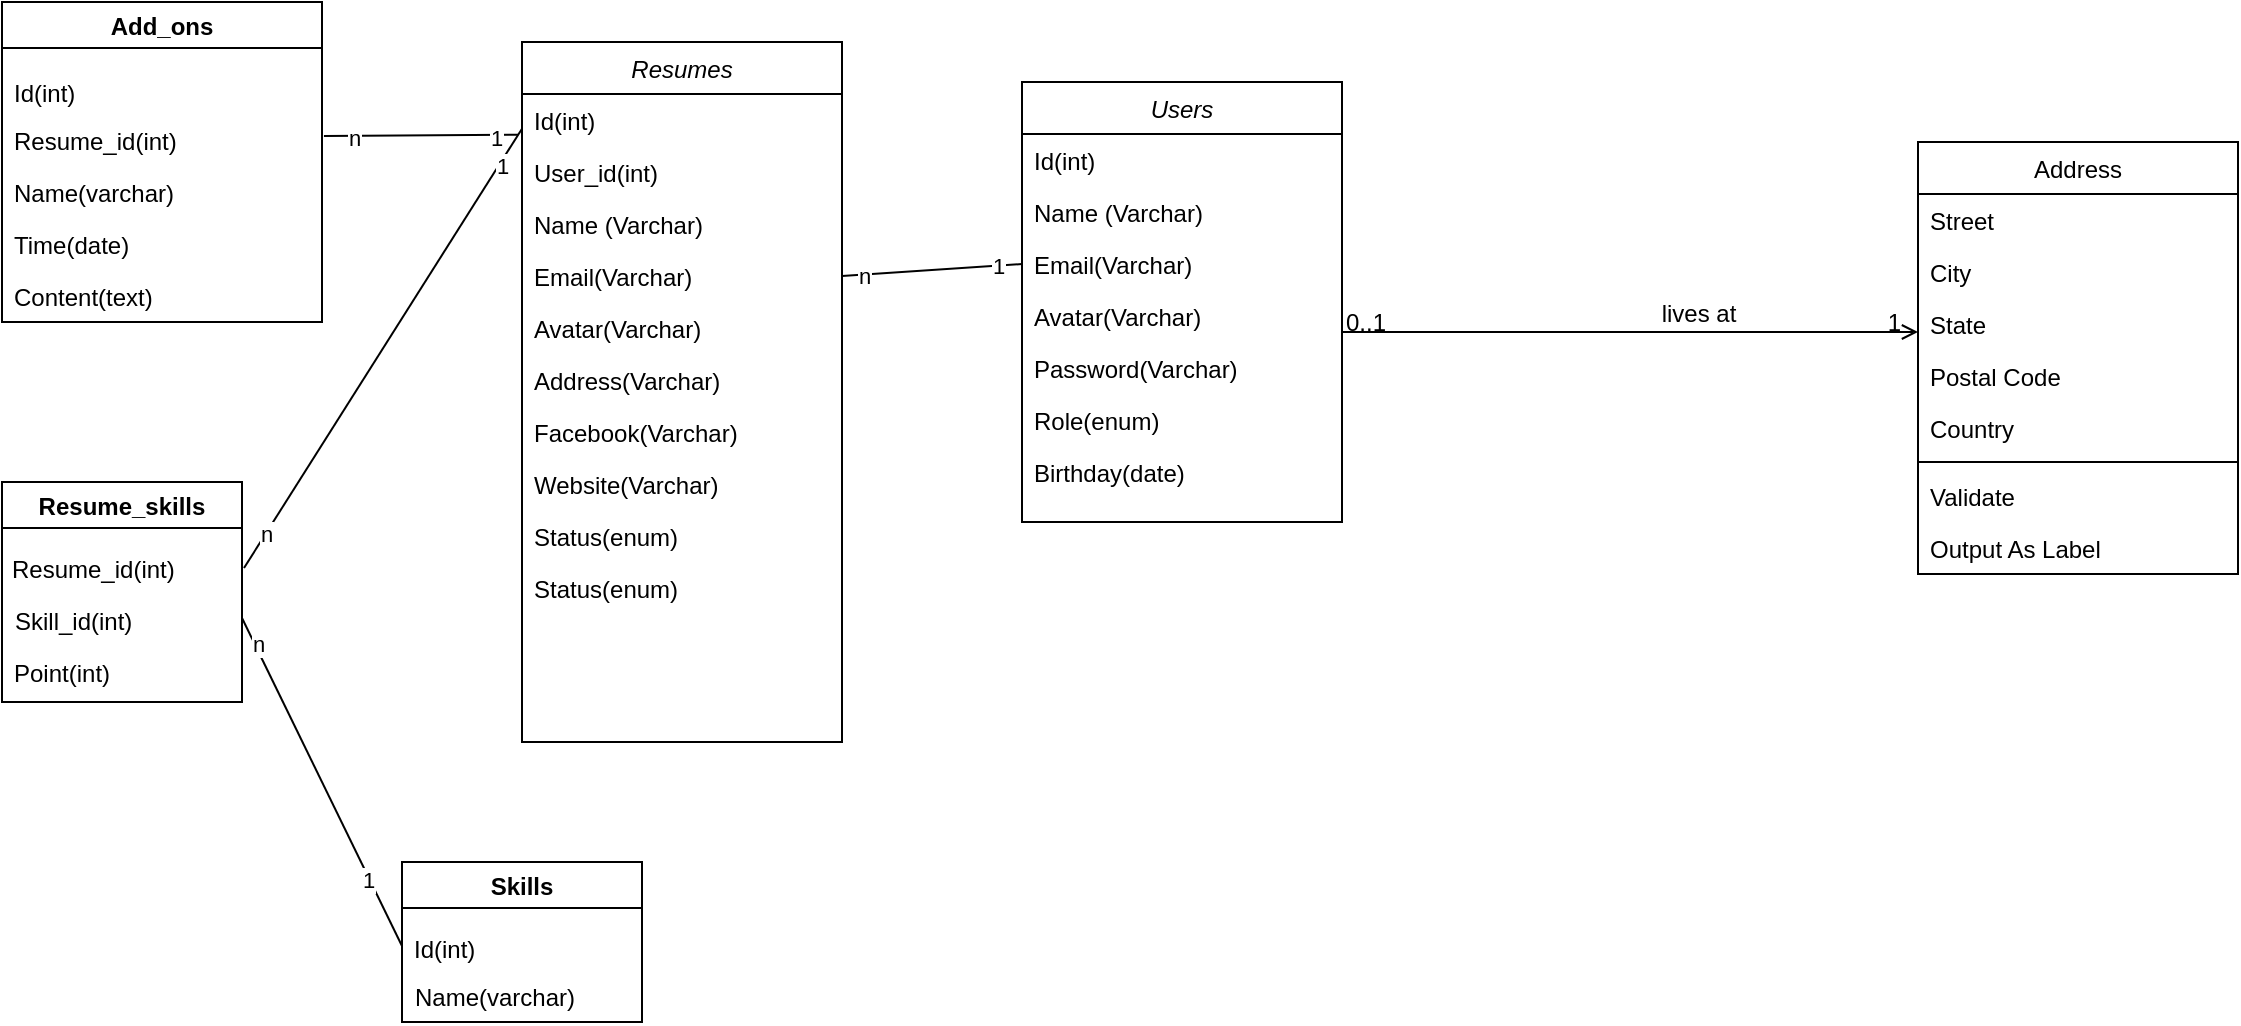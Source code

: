 <mxfile version="14.1.6" type="github">
  <diagram id="C5RBs43oDa-KdzZeNtuy" name="Page-1">
    <mxGraphModel dx="1277" dy="258" grid="1" gridSize="10" guides="1" tooltips="1" connect="1" arrows="1" fold="1" page="1" pageScale="1" pageWidth="827" pageHeight="1169" math="0" shadow="0">
      <root>
        <mxCell id="WIyWlLk6GJQsqaUBKTNV-0" />
        <mxCell id="WIyWlLk6GJQsqaUBKTNV-1" parent="WIyWlLk6GJQsqaUBKTNV-0" />
        <mxCell id="zkfFHV4jXpPFQw0GAbJ--0" value="Users" style="swimlane;fontStyle=2;align=center;verticalAlign=top;childLayout=stackLayout;horizontal=1;startSize=26;horizontalStack=0;resizeParent=1;resizeLast=0;collapsible=1;marginBottom=0;rounded=0;shadow=0;strokeWidth=1;" parent="WIyWlLk6GJQsqaUBKTNV-1" vertex="1">
          <mxGeometry x="60" y="90" width="160" height="220" as="geometry">
            <mxRectangle x="60" y="90" width="160" height="26" as="alternateBounds" />
          </mxGeometry>
        </mxCell>
        <mxCell id="h05c_IolbolMF5R1GUw5-21" value="Id(int)" style="text;align=left;verticalAlign=top;spacingLeft=4;spacingRight=4;overflow=hidden;rotatable=0;points=[[0,0.5],[1,0.5]];portConstraint=eastwest;" vertex="1" parent="zkfFHV4jXpPFQw0GAbJ--0">
          <mxGeometry y="26" width="160" height="26" as="geometry" />
        </mxCell>
        <mxCell id="zkfFHV4jXpPFQw0GAbJ--1" value="Name (Varchar)" style="text;align=left;verticalAlign=top;spacingLeft=4;spacingRight=4;overflow=hidden;rotatable=0;points=[[0,0.5],[1,0.5]];portConstraint=eastwest;" parent="zkfFHV4jXpPFQw0GAbJ--0" vertex="1">
          <mxGeometry y="52" width="160" height="26" as="geometry" />
        </mxCell>
        <mxCell id="zkfFHV4jXpPFQw0GAbJ--3" value="Email(Varchar)" style="text;align=left;verticalAlign=top;spacingLeft=4;spacingRight=4;overflow=hidden;rotatable=0;points=[[0,0.5],[1,0.5]];portConstraint=eastwest;rounded=0;shadow=0;html=0;" parent="zkfFHV4jXpPFQw0GAbJ--0" vertex="1">
          <mxGeometry y="78" width="160" height="26" as="geometry" />
        </mxCell>
        <mxCell id="zkfFHV4jXpPFQw0GAbJ--2" value="Avatar(Varchar)" style="text;align=left;verticalAlign=top;spacingLeft=4;spacingRight=4;overflow=hidden;rotatable=0;points=[[0,0.5],[1,0.5]];portConstraint=eastwest;rounded=0;shadow=0;html=0;" parent="zkfFHV4jXpPFQw0GAbJ--0" vertex="1">
          <mxGeometry y="104" width="160" height="26" as="geometry" />
        </mxCell>
        <mxCell id="zkfFHV4jXpPFQw0GAbJ--5" value="Password(Varchar)" style="text;align=left;verticalAlign=top;spacingLeft=4;spacingRight=4;overflow=hidden;rotatable=0;points=[[0,0.5],[1,0.5]];portConstraint=eastwest;" parent="zkfFHV4jXpPFQw0GAbJ--0" vertex="1">
          <mxGeometry y="130" width="160" height="26" as="geometry" />
        </mxCell>
        <mxCell id="h05c_IolbolMF5R1GUw5-18" value="Role(enum)" style="text;align=left;verticalAlign=top;spacingLeft=4;spacingRight=4;overflow=hidden;rotatable=0;points=[[0,0.5],[1,0.5]];portConstraint=eastwest;" vertex="1" parent="zkfFHV4jXpPFQw0GAbJ--0">
          <mxGeometry y="156" width="160" height="26" as="geometry" />
        </mxCell>
        <mxCell id="h05c_IolbolMF5R1GUw5-40" value="Birthday(date)" style="text;align=left;verticalAlign=top;spacingLeft=4;spacingRight=4;overflow=hidden;rotatable=0;points=[[0,0.5],[1,0.5]];portConstraint=eastwest;" vertex="1" parent="zkfFHV4jXpPFQw0GAbJ--0">
          <mxGeometry y="182" width="160" height="26" as="geometry" />
        </mxCell>
        <mxCell id="zkfFHV4jXpPFQw0GAbJ--17" value="Address" style="swimlane;fontStyle=0;align=center;verticalAlign=top;childLayout=stackLayout;horizontal=1;startSize=26;horizontalStack=0;resizeParent=1;resizeLast=0;collapsible=1;marginBottom=0;rounded=0;shadow=0;strokeWidth=1;" parent="WIyWlLk6GJQsqaUBKTNV-1" vertex="1">
          <mxGeometry x="508" y="120" width="160" height="216" as="geometry">
            <mxRectangle x="550" y="140" width="160" height="26" as="alternateBounds" />
          </mxGeometry>
        </mxCell>
        <mxCell id="zkfFHV4jXpPFQw0GAbJ--18" value="Street" style="text;align=left;verticalAlign=top;spacingLeft=4;spacingRight=4;overflow=hidden;rotatable=0;points=[[0,0.5],[1,0.5]];portConstraint=eastwest;" parent="zkfFHV4jXpPFQw0GAbJ--17" vertex="1">
          <mxGeometry y="26" width="160" height="26" as="geometry" />
        </mxCell>
        <mxCell id="zkfFHV4jXpPFQw0GAbJ--19" value="City" style="text;align=left;verticalAlign=top;spacingLeft=4;spacingRight=4;overflow=hidden;rotatable=0;points=[[0,0.5],[1,0.5]];portConstraint=eastwest;rounded=0;shadow=0;html=0;" parent="zkfFHV4jXpPFQw0GAbJ--17" vertex="1">
          <mxGeometry y="52" width="160" height="26" as="geometry" />
        </mxCell>
        <mxCell id="zkfFHV4jXpPFQw0GAbJ--20" value="State" style="text;align=left;verticalAlign=top;spacingLeft=4;spacingRight=4;overflow=hidden;rotatable=0;points=[[0,0.5],[1,0.5]];portConstraint=eastwest;rounded=0;shadow=0;html=0;" parent="zkfFHV4jXpPFQw0GAbJ--17" vertex="1">
          <mxGeometry y="78" width="160" height="26" as="geometry" />
        </mxCell>
        <mxCell id="zkfFHV4jXpPFQw0GAbJ--21" value="Postal Code" style="text;align=left;verticalAlign=top;spacingLeft=4;spacingRight=4;overflow=hidden;rotatable=0;points=[[0,0.5],[1,0.5]];portConstraint=eastwest;rounded=0;shadow=0;html=0;" parent="zkfFHV4jXpPFQw0GAbJ--17" vertex="1">
          <mxGeometry y="104" width="160" height="26" as="geometry" />
        </mxCell>
        <mxCell id="zkfFHV4jXpPFQw0GAbJ--22" value="Country" style="text;align=left;verticalAlign=top;spacingLeft=4;spacingRight=4;overflow=hidden;rotatable=0;points=[[0,0.5],[1,0.5]];portConstraint=eastwest;rounded=0;shadow=0;html=0;" parent="zkfFHV4jXpPFQw0GAbJ--17" vertex="1">
          <mxGeometry y="130" width="160" height="26" as="geometry" />
        </mxCell>
        <mxCell id="zkfFHV4jXpPFQw0GAbJ--23" value="" style="line;html=1;strokeWidth=1;align=left;verticalAlign=middle;spacingTop=-1;spacingLeft=3;spacingRight=3;rotatable=0;labelPosition=right;points=[];portConstraint=eastwest;" parent="zkfFHV4jXpPFQw0GAbJ--17" vertex="1">
          <mxGeometry y="156" width="160" height="8" as="geometry" />
        </mxCell>
        <mxCell id="zkfFHV4jXpPFQw0GAbJ--24" value="Validate" style="text;align=left;verticalAlign=top;spacingLeft=4;spacingRight=4;overflow=hidden;rotatable=0;points=[[0,0.5],[1,0.5]];portConstraint=eastwest;" parent="zkfFHV4jXpPFQw0GAbJ--17" vertex="1">
          <mxGeometry y="164" width="160" height="26" as="geometry" />
        </mxCell>
        <mxCell id="zkfFHV4jXpPFQw0GAbJ--25" value="Output As Label" style="text;align=left;verticalAlign=top;spacingLeft=4;spacingRight=4;overflow=hidden;rotatable=0;points=[[0,0.5],[1,0.5]];portConstraint=eastwest;" parent="zkfFHV4jXpPFQw0GAbJ--17" vertex="1">
          <mxGeometry y="190" width="160" height="26" as="geometry" />
        </mxCell>
        <mxCell id="zkfFHV4jXpPFQw0GAbJ--26" value="" style="endArrow=open;shadow=0;strokeWidth=1;rounded=0;endFill=1;edgeStyle=elbowEdgeStyle;elbow=vertical;" parent="WIyWlLk6GJQsqaUBKTNV-1" source="zkfFHV4jXpPFQw0GAbJ--0" target="zkfFHV4jXpPFQw0GAbJ--17" edge="1">
          <mxGeometry x="0.5" y="41" relative="1" as="geometry">
            <mxPoint x="380" y="192" as="sourcePoint" />
            <mxPoint x="540" y="192" as="targetPoint" />
            <mxPoint x="-40" y="32" as="offset" />
          </mxGeometry>
        </mxCell>
        <mxCell id="zkfFHV4jXpPFQw0GAbJ--27" value="0..1" style="resizable=0;align=left;verticalAlign=bottom;labelBackgroundColor=none;fontSize=12;" parent="zkfFHV4jXpPFQw0GAbJ--26" connectable="0" vertex="1">
          <mxGeometry x="-1" relative="1" as="geometry">
            <mxPoint y="4" as="offset" />
          </mxGeometry>
        </mxCell>
        <mxCell id="zkfFHV4jXpPFQw0GAbJ--28" value="1" style="resizable=0;align=right;verticalAlign=bottom;labelBackgroundColor=none;fontSize=12;" parent="zkfFHV4jXpPFQw0GAbJ--26" connectable="0" vertex="1">
          <mxGeometry x="1" relative="1" as="geometry">
            <mxPoint x="-7" y="4" as="offset" />
          </mxGeometry>
        </mxCell>
        <mxCell id="zkfFHV4jXpPFQw0GAbJ--29" value="lives at" style="text;html=1;resizable=0;points=[];;align=center;verticalAlign=middle;labelBackgroundColor=none;rounded=0;shadow=0;strokeWidth=1;fontSize=12;" parent="zkfFHV4jXpPFQw0GAbJ--26" vertex="1" connectable="0">
          <mxGeometry x="0.5" y="49" relative="1" as="geometry">
            <mxPoint x="-38" y="40" as="offset" />
          </mxGeometry>
        </mxCell>
        <mxCell id="h05c_IolbolMF5R1GUw5-0" value="Untitled Layer" parent="WIyWlLk6GJQsqaUBKTNV-0" />
        <mxCell id="h05c_IolbolMF5R1GUw5-35" value="" style="edgeStyle=none;rounded=0;orthogonalLoop=1;jettySize=auto;html=1;endArrow=none;endFill=0;exitX=-0.012;exitY=0.782;exitDx=0;exitDy=0;exitPerimeter=0;entryX=1.006;entryY=0.423;entryDx=0;entryDy=0;entryPerimeter=0;align=left;" edge="1" parent="h05c_IolbolMF5R1GUw5-0" source="h05c_IolbolMF5R1GUw5-22" target="h05c_IolbolMF5R1GUw5-31">
          <mxGeometry relative="1" as="geometry">
            <mxPoint x="-200" y="242" as="sourcePoint" />
          </mxGeometry>
        </mxCell>
        <mxCell id="h05c_IolbolMF5R1GUw5-36" value="n" style="edgeLabel;html=1;align=center;verticalAlign=middle;resizable=0;points=[];" vertex="1" connectable="0" parent="h05c_IolbolMF5R1GUw5-35">
          <mxGeometry x="0.693" y="1" relative="1" as="geometry">
            <mxPoint as="offset" />
          </mxGeometry>
        </mxCell>
        <mxCell id="h05c_IolbolMF5R1GUw5-37" value="1" style="edgeLabel;html=1;align=center;verticalAlign=middle;resizable=0;points=[];" vertex="1" connectable="0" parent="h05c_IolbolMF5R1GUw5-35">
          <mxGeometry x="-0.761" y="1" relative="1" as="geometry">
            <mxPoint as="offset" />
          </mxGeometry>
        </mxCell>
        <mxCell id="h05c_IolbolMF5R1GUw5-9" value="Resumes" style="swimlane;fontStyle=2;align=center;verticalAlign=top;childLayout=stackLayout;horizontal=1;startSize=26;horizontalStack=0;resizeParent=1;resizeLast=0;collapsible=1;marginBottom=0;rounded=0;shadow=0;strokeWidth=1;" vertex="1" parent="h05c_IolbolMF5R1GUw5-0">
          <mxGeometry x="-190" y="70" width="160" height="350" as="geometry">
            <mxRectangle x="60" y="90" width="160" height="26" as="alternateBounds" />
          </mxGeometry>
        </mxCell>
        <mxCell id="h05c_IolbolMF5R1GUw5-22" value="Id(int)" style="text;align=left;verticalAlign=top;spacingLeft=4;spacingRight=4;overflow=hidden;rotatable=0;points=[[0,0.5],[1,0.5]];portConstraint=eastwest;" vertex="1" parent="h05c_IolbolMF5R1GUw5-9">
          <mxGeometry y="26" width="160" height="26" as="geometry" />
        </mxCell>
        <mxCell id="h05c_IolbolMF5R1GUw5-13" value="User_id(int)" style="text;align=left;verticalAlign=top;spacingLeft=4;spacingRight=4;overflow=hidden;rotatable=0;points=[[0,0.5],[1,0.5]];portConstraint=eastwest;" vertex="1" parent="h05c_IolbolMF5R1GUw5-9">
          <mxGeometry y="52" width="160" height="26" as="geometry" />
        </mxCell>
        <mxCell id="h05c_IolbolMF5R1GUw5-10" value="Name (Varchar)" style="text;align=left;verticalAlign=top;spacingLeft=4;spacingRight=4;overflow=hidden;rotatable=0;points=[[0,0.5],[1,0.5]];portConstraint=eastwest;" vertex="1" parent="h05c_IolbolMF5R1GUw5-9">
          <mxGeometry y="78" width="160" height="26" as="geometry" />
        </mxCell>
        <mxCell id="h05c_IolbolMF5R1GUw5-11" value="Email(Varchar)" style="text;align=left;verticalAlign=top;spacingLeft=4;spacingRight=4;overflow=hidden;rotatable=0;points=[[0,0.5],[1,0.5]];portConstraint=eastwest;rounded=0;shadow=0;html=0;" vertex="1" parent="h05c_IolbolMF5R1GUw5-9">
          <mxGeometry y="104" width="160" height="26" as="geometry" />
        </mxCell>
        <mxCell id="h05c_IolbolMF5R1GUw5-12" value="Avatar(Varchar)" style="text;align=left;verticalAlign=top;spacingLeft=4;spacingRight=4;overflow=hidden;rotatable=0;points=[[0,0.5],[1,0.5]];portConstraint=eastwest;rounded=0;shadow=0;html=0;" vertex="1" parent="h05c_IolbolMF5R1GUw5-9">
          <mxGeometry y="130" width="160" height="26" as="geometry" />
        </mxCell>
        <mxCell id="h05c_IolbolMF5R1GUw5-23" value="Address(Varchar)" style="text;align=left;verticalAlign=top;spacingLeft=4;spacingRight=4;overflow=hidden;rotatable=0;points=[[0,0.5],[1,0.5]];portConstraint=eastwest;rounded=0;shadow=0;html=0;" vertex="1" parent="h05c_IolbolMF5R1GUw5-9">
          <mxGeometry y="156" width="160" height="26" as="geometry" />
        </mxCell>
        <mxCell id="h05c_IolbolMF5R1GUw5-24" value="Facebook(Varchar)" style="text;align=left;verticalAlign=top;spacingLeft=4;spacingRight=4;overflow=hidden;rotatable=0;points=[[0,0.5],[1,0.5]];portConstraint=eastwest;rounded=0;shadow=0;html=0;" vertex="1" parent="h05c_IolbolMF5R1GUw5-9">
          <mxGeometry y="182" width="160" height="26" as="geometry" />
        </mxCell>
        <mxCell id="h05c_IolbolMF5R1GUw5-25" value="Website(Varchar)" style="text;align=left;verticalAlign=top;spacingLeft=4;spacingRight=4;overflow=hidden;rotatable=0;points=[[0,0.5],[1,0.5]];portConstraint=eastwest;rounded=0;shadow=0;html=0;" vertex="1" parent="h05c_IolbolMF5R1GUw5-9">
          <mxGeometry y="208" width="160" height="26" as="geometry" />
        </mxCell>
        <mxCell id="h05c_IolbolMF5R1GUw5-26" value="Status(enum)" style="text;align=left;verticalAlign=top;spacingLeft=4;spacingRight=4;overflow=hidden;rotatable=0;points=[[0,0.5],[1,0.5]];portConstraint=eastwest;rounded=0;shadow=0;html=0;" vertex="1" parent="h05c_IolbolMF5R1GUw5-9">
          <mxGeometry y="234" width="160" height="26" as="geometry" />
        </mxCell>
        <mxCell id="h05c_IolbolMF5R1GUw5-41" value="Status(enum)" style="text;align=left;verticalAlign=top;spacingLeft=4;spacingRight=4;overflow=hidden;rotatable=0;points=[[0,0.5],[1,0.5]];portConstraint=eastwest;rounded=0;shadow=0;html=0;" vertex="1" parent="h05c_IolbolMF5R1GUw5-9">
          <mxGeometry y="260" width="160" height="26" as="geometry" />
        </mxCell>
        <mxCell id="h05c_IolbolMF5R1GUw5-14" style="rounded=0;orthogonalLoop=1;jettySize=auto;html=1;exitX=1;exitY=0.5;exitDx=0;exitDy=0;entryX=0;entryY=0.5;entryDx=0;entryDy=0;endArrow=none;endFill=0;" edge="1" parent="h05c_IolbolMF5R1GUw5-0" source="h05c_IolbolMF5R1GUw5-11" target="zkfFHV4jXpPFQw0GAbJ--3">
          <mxGeometry relative="1" as="geometry" />
        </mxCell>
        <mxCell id="h05c_IolbolMF5R1GUw5-38" value="n" style="edgeLabel;html=1;align=center;verticalAlign=middle;resizable=0;points=[];" vertex="1" connectable="0" parent="h05c_IolbolMF5R1GUw5-14">
          <mxGeometry x="-0.756" relative="1" as="geometry">
            <mxPoint as="offset" />
          </mxGeometry>
        </mxCell>
        <mxCell id="h05c_IolbolMF5R1GUw5-39" value="1" style="edgeLabel;html=1;align=center;verticalAlign=middle;resizable=0;points=[];" vertex="1" connectable="0" parent="h05c_IolbolMF5R1GUw5-14">
          <mxGeometry x="0.726" relative="1" as="geometry">
            <mxPoint as="offset" />
          </mxGeometry>
        </mxCell>
        <mxCell id="h05c_IolbolMF5R1GUw5-28" value="Add_ons" style="swimlane;" vertex="1" parent="h05c_IolbolMF5R1GUw5-0">
          <mxGeometry x="-450" y="50" width="160" height="160" as="geometry" />
        </mxCell>
        <mxCell id="h05c_IolbolMF5R1GUw5-30" value="Id(int)" style="text;align=left;verticalAlign=top;spacingLeft=4;spacingRight=4;overflow=hidden;rotatable=0;points=[[0,0.5],[1,0.5]];portConstraint=eastwest;rounded=0;shadow=0;html=0;" vertex="1" parent="h05c_IolbolMF5R1GUw5-28">
          <mxGeometry y="32" width="160" height="26" as="geometry" />
        </mxCell>
        <mxCell id="h05c_IolbolMF5R1GUw5-31" value="Resume_id(int)" style="text;align=left;verticalAlign=top;spacingLeft=4;spacingRight=4;overflow=hidden;rotatable=0;points=[[0,0.5],[1,0.5]];portConstraint=eastwest;rounded=0;shadow=0;html=0;" vertex="1" parent="h05c_IolbolMF5R1GUw5-28">
          <mxGeometry y="56" width="160" height="26" as="geometry" />
        </mxCell>
        <mxCell id="h05c_IolbolMF5R1GUw5-32" value="Name(varchar)" style="text;align=left;verticalAlign=top;spacingLeft=4;spacingRight=4;overflow=hidden;rotatable=0;points=[[0,0.5],[1,0.5]];portConstraint=eastwest;rounded=0;shadow=0;html=0;" vertex="1" parent="h05c_IolbolMF5R1GUw5-28">
          <mxGeometry y="82" width="160" height="26" as="geometry" />
        </mxCell>
        <mxCell id="h05c_IolbolMF5R1GUw5-33" value="Time(date)" style="text;align=left;verticalAlign=top;spacingLeft=4;spacingRight=4;overflow=hidden;rotatable=0;points=[[0,0.5],[1,0.5]];portConstraint=eastwest;rounded=0;shadow=0;html=0;" vertex="1" parent="h05c_IolbolMF5R1GUw5-28">
          <mxGeometry y="108" width="160" height="26" as="geometry" />
        </mxCell>
        <mxCell id="h05c_IolbolMF5R1GUw5-34" value="Content(text)" style="text;align=left;verticalAlign=top;spacingLeft=4;spacingRight=4;overflow=hidden;rotatable=0;points=[[0,0.5],[1,0.5]];portConstraint=eastwest;rounded=0;shadow=0;html=0;" vertex="1" parent="h05c_IolbolMF5R1GUw5-28">
          <mxGeometry y="134" width="160" height="26" as="geometry" />
        </mxCell>
        <mxCell id="h05c_IolbolMF5R1GUw5-42" value="Skills" style="swimlane;" vertex="1" parent="h05c_IolbolMF5R1GUw5-0">
          <mxGeometry x="-250" y="480" width="120" height="80" as="geometry" />
        </mxCell>
        <mxCell id="h05c_IolbolMF5R1GUw5-50" value="Id(int)" style="text;align=left;verticalAlign=top;spacingLeft=4;spacingRight=4;overflow=hidden;rotatable=0;points=[[0,0.5],[1,0.5]];portConstraint=eastwest;rounded=0;shadow=0;html=0;" vertex="1" parent="h05c_IolbolMF5R1GUw5-42">
          <mxGeometry y="30" width="119.5" height="24" as="geometry" />
        </mxCell>
        <mxCell id="h05c_IolbolMF5R1GUw5-52" value="Name(varchar)" style="text;align=left;verticalAlign=top;spacingLeft=4;spacingRight=4;overflow=hidden;rotatable=0;points=[[0,0.5],[1,0.5]];portConstraint=eastwest;rounded=0;shadow=0;html=0;" vertex="1" parent="h05c_IolbolMF5R1GUw5-42">
          <mxGeometry x="0.5" y="54" width="119.5" height="24" as="geometry" />
        </mxCell>
        <mxCell id="h05c_IolbolMF5R1GUw5-43" value="Resume_skills" style="swimlane;" vertex="1" parent="h05c_IolbolMF5R1GUw5-0">
          <mxGeometry x="-450" y="290" width="120" height="110" as="geometry" />
        </mxCell>
        <mxCell id="h05c_IolbolMF5R1GUw5-44" value="Resume_id(int)" style="text;align=left;verticalAlign=top;spacingLeft=4;spacingRight=4;overflow=hidden;rotatable=0;points=[[0,0.5],[1,0.5]];portConstraint=eastwest;rounded=0;shadow=0;html=0;" vertex="1" parent="h05c_IolbolMF5R1GUw5-43">
          <mxGeometry x="-1" y="30" width="122" height="26" as="geometry" />
        </mxCell>
        <mxCell id="h05c_IolbolMF5R1GUw5-45" value="Skill_id(int)" style="text;align=left;verticalAlign=top;spacingLeft=4;spacingRight=4;overflow=hidden;rotatable=0;points=[[0,0.5],[1,0.5]];portConstraint=eastwest;rounded=0;shadow=0;html=0;" vertex="1" parent="h05c_IolbolMF5R1GUw5-43">
          <mxGeometry x="0.5" y="56" width="119.5" height="24" as="geometry" />
        </mxCell>
        <mxCell id="h05c_IolbolMF5R1GUw5-46" value="Point(int)" style="text;align=left;verticalAlign=top;spacingLeft=4;spacingRight=4;overflow=hidden;rotatable=0;points=[[0,0.5],[1,0.5]];portConstraint=eastwest;rounded=0;shadow=0;html=0;" vertex="1" parent="h05c_IolbolMF5R1GUw5-43">
          <mxGeometry y="82" width="122" height="26" as="geometry" />
        </mxCell>
        <mxCell id="h05c_IolbolMF5R1GUw5-47" style="edgeStyle=none;rounded=0;orthogonalLoop=1;jettySize=auto;html=1;endArrow=none;endFill=0;entryX=1;entryY=0.5;entryDx=0;entryDy=0;exitX=0;exitY=0.667;exitDx=0;exitDy=0;exitPerimeter=0;" edge="1" parent="h05c_IolbolMF5R1GUw5-0" source="h05c_IolbolMF5R1GUw5-22" target="h05c_IolbolMF5R1GUw5-44">
          <mxGeometry relative="1" as="geometry" />
        </mxCell>
        <mxCell id="h05c_IolbolMF5R1GUw5-48" value="1" style="edgeLabel;html=1;align=center;verticalAlign=middle;resizable=0;points=[];" vertex="1" connectable="0" parent="h05c_IolbolMF5R1GUw5-47">
          <mxGeometry x="-0.834" y="1" relative="1" as="geometry">
            <mxPoint as="offset" />
          </mxGeometry>
        </mxCell>
        <mxCell id="h05c_IolbolMF5R1GUw5-49" value="n" style="edgeLabel;html=1;align=center;verticalAlign=middle;resizable=0;points=[];" vertex="1" connectable="0" parent="h05c_IolbolMF5R1GUw5-47">
          <mxGeometry x="0.839" relative="1" as="geometry">
            <mxPoint as="offset" />
          </mxGeometry>
        </mxCell>
        <mxCell id="h05c_IolbolMF5R1GUw5-51" style="edgeStyle=none;rounded=0;orthogonalLoop=1;jettySize=auto;html=1;endArrow=none;endFill=0;entryX=1;entryY=0.5;entryDx=0;entryDy=0;exitX=0;exitY=0.5;exitDx=0;exitDy=0;" edge="1" parent="h05c_IolbolMF5R1GUw5-0" source="h05c_IolbolMF5R1GUw5-50" target="h05c_IolbolMF5R1GUw5-45">
          <mxGeometry relative="1" as="geometry" />
        </mxCell>
        <mxCell id="h05c_IolbolMF5R1GUw5-53" value="n" style="edgeLabel;html=1;align=center;verticalAlign=middle;resizable=0;points=[];" vertex="1" connectable="0" parent="h05c_IolbolMF5R1GUw5-51">
          <mxGeometry x="0.835" y="-1" relative="1" as="geometry">
            <mxPoint as="offset" />
          </mxGeometry>
        </mxCell>
        <mxCell id="h05c_IolbolMF5R1GUw5-54" value="1" style="edgeLabel;html=1;align=center;verticalAlign=middle;resizable=0;points=[];" vertex="1" connectable="0" parent="h05c_IolbolMF5R1GUw5-51">
          <mxGeometry x="-0.587" y="1" relative="1" as="geometry">
            <mxPoint as="offset" />
          </mxGeometry>
        </mxCell>
      </root>
    </mxGraphModel>
  </diagram>
</mxfile>
